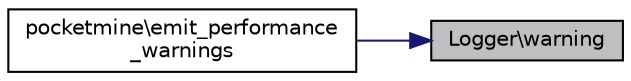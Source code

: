 digraph "Logger\warning"
{
 // INTERACTIVE_SVG=YES
 // LATEX_PDF_SIZE
  edge [fontname="Helvetica",fontsize="10",labelfontname="Helvetica",labelfontsize="10"];
  node [fontname="Helvetica",fontsize="10",shape=record];
  rankdir="RL";
  Node1 [label="Logger\\warning",height=0.2,width=0.4,color="black", fillcolor="grey75", style="filled", fontcolor="black",tooltip=" "];
  Node1 -> Node2 [dir="back",color="midnightblue",fontsize="10",style="solid",fontname="Helvetica"];
  Node2 [label="pocketmine\\emit_performance\l_warnings",height=0.2,width=0.4,color="black", fillcolor="white", style="filled",URL="$d2/d69/namespacepocketmine.html#acc028521d7480726dbb9f9c4b6aecb83",tooltip=" "];
}
